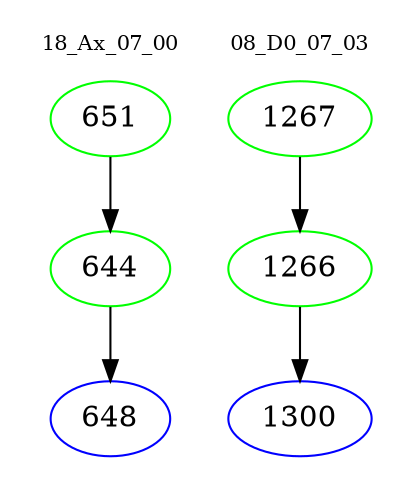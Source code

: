 digraph{
subgraph cluster_0 {
color = white
label = "18_Ax_07_00";
fontsize=10;
T0_651 [label="651", color="green"]
T0_651 -> T0_644 [color="black"]
T0_644 [label="644", color="green"]
T0_644 -> T0_648 [color="black"]
T0_648 [label="648", color="blue"]
}
subgraph cluster_1 {
color = white
label = "08_D0_07_03";
fontsize=10;
T1_1267 [label="1267", color="green"]
T1_1267 -> T1_1266 [color="black"]
T1_1266 [label="1266", color="green"]
T1_1266 -> T1_1300 [color="black"]
T1_1300 [label="1300", color="blue"]
}
}
